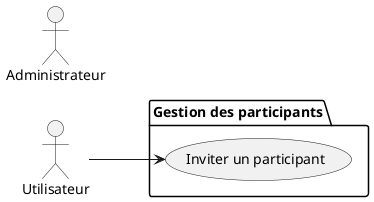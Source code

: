 @startuml Cas utilisation - Gestion des participants
left to right direction

actor "Utilisateur" as User

actor "Administrateur" as Admin

package "Gestion des participants"{
	usecase "Inviter un participant" as iup
}

User --> iup

@enduml